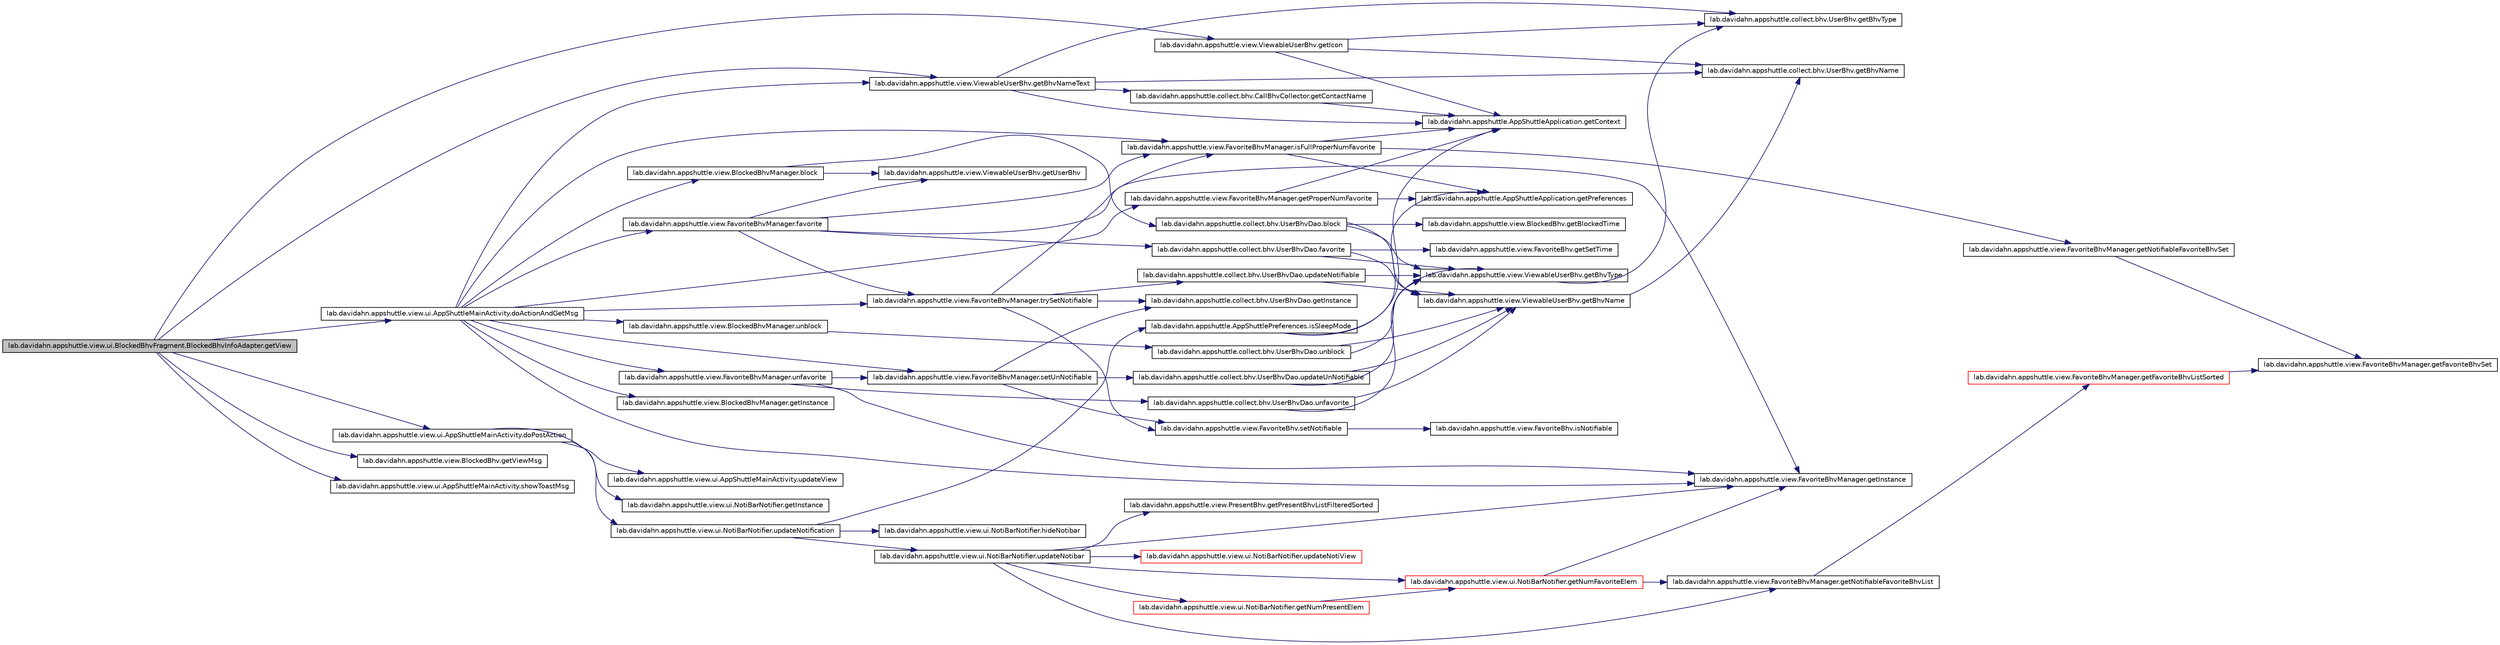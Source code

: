 digraph G
{
 // INTERACTIVE_SVG=YES
  edge [fontname="Helvetica",fontsize="10",labelfontname="Helvetica",labelfontsize="10"];
  node [fontname="Helvetica",fontsize="10",shape=record];
  rankdir="LR";
  Node1 [label="lab.davidahn.appshuttle.view.ui.BlockedBhvFragment.BlockedBhvInfoAdapter.getView",height=0.2,width=0.4,color="black", fillcolor="grey75", style="filled" fontcolor="black"];
  Node1 -> Node2 [color="midnightblue",fontsize="10",style="solid",fontname="Helvetica"];
  Node2 [label="lab.davidahn.appshuttle.view.ViewableUserBhv.getIcon",height=0.2,width=0.4,color="black", fillcolor="white", style="filled",URL="$classlab_1_1davidahn_1_1appshuttle_1_1view_1_1_viewable_user_bhv.html#a546173d75921d11397a23270712cc56c"];
  Node2 -> Node3 [color="midnightblue",fontsize="10",style="solid",fontname="Helvetica"];
  Node3 [label="lab.davidahn.appshuttle.AppShuttleApplication.getContext",height=0.2,width=0.4,color="black", fillcolor="white", style="filled",URL="$classlab_1_1davidahn_1_1appshuttle_1_1_app_shuttle_application.html#a3aaf27429843b2eb05fdd33f20be8f86"];
  Node2 -> Node4 [color="midnightblue",fontsize="10",style="solid",fontname="Helvetica"];
  Node4 [label="lab.davidahn.appshuttle.collect.bhv.UserBhv.getBhvType",height=0.2,width=0.4,color="black", fillcolor="white", style="filled",URL="$interfacelab_1_1davidahn_1_1appshuttle_1_1collect_1_1bhv_1_1_user_bhv.html#aa40041afff60cca4cb2b7351bc4614bb"];
  Node2 -> Node5 [color="midnightblue",fontsize="10",style="solid",fontname="Helvetica"];
  Node5 [label="lab.davidahn.appshuttle.collect.bhv.UserBhv.getBhvName",height=0.2,width=0.4,color="black", fillcolor="white", style="filled",URL="$interfacelab_1_1davidahn_1_1appshuttle_1_1collect_1_1bhv_1_1_user_bhv.html#a16c8cfa47dc39ba10e931c730295a3f3"];
  Node1 -> Node6 [color="midnightblue",fontsize="10",style="solid",fontname="Helvetica"];
  Node6 [label="lab.davidahn.appshuttle.view.ViewableUserBhv.getBhvNameText",height=0.2,width=0.4,color="black", fillcolor="white", style="filled",URL="$classlab_1_1davidahn_1_1appshuttle_1_1view_1_1_viewable_user_bhv.html#abf4f398a343e6cb76c8ee33838b8f6a7"];
  Node6 -> Node4 [color="midnightblue",fontsize="10",style="solid",fontname="Helvetica"];
  Node6 -> Node5 [color="midnightblue",fontsize="10",style="solid",fontname="Helvetica"];
  Node6 -> Node3 [color="midnightblue",fontsize="10",style="solid",fontname="Helvetica"];
  Node6 -> Node7 [color="midnightblue",fontsize="10",style="solid",fontname="Helvetica"];
  Node7 [label="lab.davidahn.appshuttle.collect.bhv.CallBhvCollector.getContactName",height=0.2,width=0.4,color="black", fillcolor="white", style="filled",URL="$classlab_1_1davidahn_1_1appshuttle_1_1collect_1_1bhv_1_1_call_bhv_collector.html#a521a1eb7b5cce7a069a95361190dbd6f"];
  Node7 -> Node3 [color="midnightblue",fontsize="10",style="solid",fontname="Helvetica"];
  Node1 -> Node8 [color="midnightblue",fontsize="10",style="solid",fontname="Helvetica"];
  Node8 [label="lab.davidahn.appshuttle.view.BlockedBhv.getViewMsg",height=0.2,width=0.4,color="black", fillcolor="white", style="filled",URL="$classlab_1_1davidahn_1_1appshuttle_1_1view_1_1_blocked_bhv.html#a0d026a69132e28284ed9282566236d03"];
  Node1 -> Node9 [color="midnightblue",fontsize="10",style="solid",fontname="Helvetica"];
  Node9 [label="lab.davidahn.appshuttle.view.ui.AppShuttleMainActivity.doActionAndGetMsg",height=0.2,width=0.4,color="black", fillcolor="white", style="filled",URL="$classlab_1_1davidahn_1_1appshuttle_1_1view_1_1ui_1_1_app_shuttle_main_activity.html#a89208de0a4ba1cb488208b72f9aa33ee"];
  Node9 -> Node10 [color="midnightblue",fontsize="10",style="solid",fontname="Helvetica"];
  Node10 [label="lab.davidahn.appshuttle.view.FavoriteBhvManager.getInstance",height=0.2,width=0.4,color="black", fillcolor="white", style="filled",URL="$classlab_1_1davidahn_1_1appshuttle_1_1view_1_1_favorite_bhv_manager.html#ab92b1c857b0fdd635723335be0bde5e7"];
  Node9 -> Node11 [color="midnightblue",fontsize="10",style="solid",fontname="Helvetica"];
  Node11 [label="lab.davidahn.appshuttle.view.FavoriteBhvManager.favorite",height=0.2,width=0.4,color="black", fillcolor="white", style="filled",URL="$classlab_1_1davidahn_1_1appshuttle_1_1view_1_1_favorite_bhv_manager.html#a128f59ad36072e3bc9e29ec93eaf1c22"];
  Node11 -> Node12 [color="midnightblue",fontsize="10",style="solid",fontname="Helvetica"];
  Node12 [label="lab.davidahn.appshuttle.view.FavoriteBhvManager.isFullProperNumFavorite",height=0.2,width=0.4,color="black", fillcolor="white", style="filled",URL="$classlab_1_1davidahn_1_1appshuttle_1_1view_1_1_favorite_bhv_manager.html#a12715a118022ecb5bd146c5bebcde2fe"];
  Node12 -> Node3 [color="midnightblue",fontsize="10",style="solid",fontname="Helvetica"];
  Node12 -> Node13 [color="midnightblue",fontsize="10",style="solid",fontname="Helvetica"];
  Node13 [label="lab.davidahn.appshuttle.AppShuttleApplication.getPreferences",height=0.2,width=0.4,color="black", fillcolor="white", style="filled",URL="$classlab_1_1davidahn_1_1appshuttle_1_1_app_shuttle_application.html#ae46ed63b120534585fb15e7d5ed5593a"];
  Node12 -> Node14 [color="midnightblue",fontsize="10",style="solid",fontname="Helvetica"];
  Node14 [label="lab.davidahn.appshuttle.view.FavoriteBhvManager.getNotifiableFavoriteBhvSet",height=0.2,width=0.4,color="black", fillcolor="white", style="filled",URL="$classlab_1_1davidahn_1_1appshuttle_1_1view_1_1_favorite_bhv_manager.html#a4d0bdf7148c80391d67ed9c84ec371d6"];
  Node14 -> Node15 [color="midnightblue",fontsize="10",style="solid",fontname="Helvetica"];
  Node15 [label="lab.davidahn.appshuttle.view.FavoriteBhvManager.getFavoriteBhvSet",height=0.2,width=0.4,color="black", fillcolor="white", style="filled",URL="$classlab_1_1davidahn_1_1appshuttle_1_1view_1_1_favorite_bhv_manager.html#ab20144f0da1fe5a22731ac49d6c5c05a"];
  Node11 -> Node10 [color="midnightblue",fontsize="10",style="solid",fontname="Helvetica"];
  Node11 -> Node16 [color="midnightblue",fontsize="10",style="solid",fontname="Helvetica"];
  Node16 [label="lab.davidahn.appshuttle.view.FavoriteBhvManager.trySetNotifiable",height=0.2,width=0.4,color="black", fillcolor="white", style="filled",URL="$classlab_1_1davidahn_1_1appshuttle_1_1view_1_1_favorite_bhv_manager.html#aa18a30831f7395a608cdedf787292ee6"];
  Node16 -> Node12 [color="midnightblue",fontsize="10",style="solid",fontname="Helvetica"];
  Node16 -> Node17 [color="midnightblue",fontsize="10",style="solid",fontname="Helvetica"];
  Node17 [label="lab.davidahn.appshuttle.view.FavoriteBhv.setNotifiable",height=0.2,width=0.4,color="black", fillcolor="white", style="filled",URL="$classlab_1_1davidahn_1_1appshuttle_1_1view_1_1_favorite_bhv.html#a519adb4bd072ef46e5011832b70314fa"];
  Node17 -> Node18 [color="midnightblue",fontsize="10",style="solid",fontname="Helvetica"];
  Node18 [label="lab.davidahn.appshuttle.view.FavoriteBhv.isNotifiable",height=0.2,width=0.4,color="black", fillcolor="white", style="filled",URL="$classlab_1_1davidahn_1_1appshuttle_1_1view_1_1_favorite_bhv.html#a7023e6858239f8bbdef260d8e22e9d6c"];
  Node16 -> Node19 [color="midnightblue",fontsize="10",style="solid",fontname="Helvetica"];
  Node19 [label="lab.davidahn.appshuttle.collect.bhv.UserBhvDao.getInstance",height=0.2,width=0.4,color="black", fillcolor="white", style="filled",URL="$classlab_1_1davidahn_1_1appshuttle_1_1collect_1_1bhv_1_1_user_bhv_dao.html#a9ef19f5e1ff5108d26dff21e09c791ee"];
  Node16 -> Node20 [color="midnightblue",fontsize="10",style="solid",fontname="Helvetica"];
  Node20 [label="lab.davidahn.appshuttle.collect.bhv.UserBhvDao.updateNotifiable",height=0.2,width=0.4,color="black", fillcolor="white", style="filled",URL="$classlab_1_1davidahn_1_1appshuttle_1_1collect_1_1bhv_1_1_user_bhv_dao.html#a9884bc1ec65c46edeab38d3dbbfd3c9b"];
  Node20 -> Node21 [color="midnightblue",fontsize="10",style="solid",fontname="Helvetica"];
  Node21 [label="lab.davidahn.appshuttle.view.ViewableUserBhv.getBhvType",height=0.2,width=0.4,color="black", fillcolor="white", style="filled",URL="$classlab_1_1davidahn_1_1appshuttle_1_1view_1_1_viewable_user_bhv.html#a3a584c304446a7f9e856f18222aa9a90"];
  Node21 -> Node4 [color="midnightblue",fontsize="10",style="solid",fontname="Helvetica"];
  Node20 -> Node22 [color="midnightblue",fontsize="10",style="solid",fontname="Helvetica"];
  Node22 [label="lab.davidahn.appshuttle.view.ViewableUserBhv.getBhvName",height=0.2,width=0.4,color="black", fillcolor="white", style="filled",URL="$classlab_1_1davidahn_1_1appshuttle_1_1view_1_1_viewable_user_bhv.html#a956879b6b47ea49ee3f9a12f5fdd55db"];
  Node22 -> Node5 [color="midnightblue",fontsize="10",style="solid",fontname="Helvetica"];
  Node11 -> Node23 [color="midnightblue",fontsize="10",style="solid",fontname="Helvetica"];
  Node23 [label="lab.davidahn.appshuttle.collect.bhv.UserBhvDao.favorite",height=0.2,width=0.4,color="black", fillcolor="white", style="filled",URL="$classlab_1_1davidahn_1_1appshuttle_1_1collect_1_1bhv_1_1_user_bhv_dao.html#a1b8026558c53882ec36732c0d517bdfa"];
  Node23 -> Node24 [color="midnightblue",fontsize="10",style="solid",fontname="Helvetica"];
  Node24 [label="lab.davidahn.appshuttle.view.FavoriteBhv.getSetTime",height=0.2,width=0.4,color="black", fillcolor="white", style="filled",URL="$classlab_1_1davidahn_1_1appshuttle_1_1view_1_1_favorite_bhv.html#a7842f627ef6b3794d12c8c64f97161d7"];
  Node23 -> Node21 [color="midnightblue",fontsize="10",style="solid",fontname="Helvetica"];
  Node23 -> Node22 [color="midnightblue",fontsize="10",style="solid",fontname="Helvetica"];
  Node11 -> Node25 [color="midnightblue",fontsize="10",style="solid",fontname="Helvetica"];
  Node25 [label="lab.davidahn.appshuttle.view.ViewableUserBhv.getUserBhv",height=0.2,width=0.4,color="black", fillcolor="white", style="filled",URL="$classlab_1_1davidahn_1_1appshuttle_1_1view_1_1_viewable_user_bhv.html#ad122739b90e2eaeee1c74ce99cd0e9d7"];
  Node9 -> Node6 [color="midnightblue",fontsize="10",style="solid",fontname="Helvetica"];
  Node9 -> Node26 [color="midnightblue",fontsize="10",style="solid",fontname="Helvetica"];
  Node26 [label="lab.davidahn.appshuttle.view.BlockedBhvManager.getInstance",height=0.2,width=0.4,color="black", fillcolor="white", style="filled",URL="$classlab_1_1davidahn_1_1appshuttle_1_1view_1_1_blocked_bhv_manager.html#aa1653bd9d6f56293bcbfa9dafd017dd0"];
  Node9 -> Node27 [color="midnightblue",fontsize="10",style="solid",fontname="Helvetica"];
  Node27 [label="lab.davidahn.appshuttle.view.BlockedBhvManager.block",height=0.2,width=0.4,color="black", fillcolor="white", style="filled",URL="$classlab_1_1davidahn_1_1appshuttle_1_1view_1_1_blocked_bhv_manager.html#a13166f2c1bf8e747843c4fdc1a0ca4e0"];
  Node27 -> Node28 [color="midnightblue",fontsize="10",style="solid",fontname="Helvetica"];
  Node28 [label="lab.davidahn.appshuttle.collect.bhv.UserBhvDao.block",height=0.2,width=0.4,color="black", fillcolor="white", style="filled",URL="$classlab_1_1davidahn_1_1appshuttle_1_1collect_1_1bhv_1_1_user_bhv_dao.html#a2e63c6c3d13922ff5a8c85dbf8fefcc3"];
  Node28 -> Node29 [color="midnightblue",fontsize="10",style="solid",fontname="Helvetica"];
  Node29 [label="lab.davidahn.appshuttle.view.BlockedBhv.getBlockedTime",height=0.2,width=0.4,color="black", fillcolor="white", style="filled",URL="$classlab_1_1davidahn_1_1appshuttle_1_1view_1_1_blocked_bhv.html#a5a9ea12146206e1c710c739fad13d0b4"];
  Node28 -> Node21 [color="midnightblue",fontsize="10",style="solid",fontname="Helvetica"];
  Node28 -> Node22 [color="midnightblue",fontsize="10",style="solid",fontname="Helvetica"];
  Node27 -> Node25 [color="midnightblue",fontsize="10",style="solid",fontname="Helvetica"];
  Node9 -> Node30 [color="midnightblue",fontsize="10",style="solid",fontname="Helvetica"];
  Node30 [label="lab.davidahn.appshuttle.view.FavoriteBhvManager.unfavorite",height=0.2,width=0.4,color="black", fillcolor="white", style="filled",URL="$classlab_1_1davidahn_1_1appshuttle_1_1view_1_1_favorite_bhv_manager.html#ab96c55c88295ee1c071a8c04ba8d5931"];
  Node30 -> Node10 [color="midnightblue",fontsize="10",style="solid",fontname="Helvetica"];
  Node30 -> Node31 [color="midnightblue",fontsize="10",style="solid",fontname="Helvetica"];
  Node31 [label="lab.davidahn.appshuttle.view.FavoriteBhvManager.setUnNotifiable",height=0.2,width=0.4,color="black", fillcolor="white", style="filled",URL="$classlab_1_1davidahn_1_1appshuttle_1_1view_1_1_favorite_bhv_manager.html#a35528d215a6d76f66a5825ede1890f10"];
  Node31 -> Node17 [color="midnightblue",fontsize="10",style="solid",fontname="Helvetica"];
  Node31 -> Node19 [color="midnightblue",fontsize="10",style="solid",fontname="Helvetica"];
  Node31 -> Node32 [color="midnightblue",fontsize="10",style="solid",fontname="Helvetica"];
  Node32 [label="lab.davidahn.appshuttle.collect.bhv.UserBhvDao.updateUnNotifiable",height=0.2,width=0.4,color="black", fillcolor="white", style="filled",URL="$classlab_1_1davidahn_1_1appshuttle_1_1collect_1_1bhv_1_1_user_bhv_dao.html#a099111fae2af5ede8cc6cda35cafc49c"];
  Node32 -> Node21 [color="midnightblue",fontsize="10",style="solid",fontname="Helvetica"];
  Node32 -> Node22 [color="midnightblue",fontsize="10",style="solid",fontname="Helvetica"];
  Node30 -> Node33 [color="midnightblue",fontsize="10",style="solid",fontname="Helvetica"];
  Node33 [label="lab.davidahn.appshuttle.collect.bhv.UserBhvDao.unfavorite",height=0.2,width=0.4,color="black", fillcolor="white", style="filled",URL="$classlab_1_1davidahn_1_1appshuttle_1_1collect_1_1bhv_1_1_user_bhv_dao.html#a0e8f1168bc8d9b114d11210fa9e39b31"];
  Node33 -> Node21 [color="midnightblue",fontsize="10",style="solid",fontname="Helvetica"];
  Node33 -> Node22 [color="midnightblue",fontsize="10",style="solid",fontname="Helvetica"];
  Node9 -> Node34 [color="midnightblue",fontsize="10",style="solid",fontname="Helvetica"];
  Node34 [label="lab.davidahn.appshuttle.view.BlockedBhvManager.unblock",height=0.2,width=0.4,color="black", fillcolor="white", style="filled",URL="$classlab_1_1davidahn_1_1appshuttle_1_1view_1_1_blocked_bhv_manager.html#a139789df63aeb1dd54f412c12a0688fa"];
  Node34 -> Node35 [color="midnightblue",fontsize="10",style="solid",fontname="Helvetica"];
  Node35 [label="lab.davidahn.appshuttle.collect.bhv.UserBhvDao.unblock",height=0.2,width=0.4,color="black", fillcolor="white", style="filled",URL="$classlab_1_1davidahn_1_1appshuttle_1_1collect_1_1bhv_1_1_user_bhv_dao.html#a74dab928bb1a7e2308a90c0c6896b889"];
  Node35 -> Node21 [color="midnightblue",fontsize="10",style="solid",fontname="Helvetica"];
  Node35 -> Node22 [color="midnightblue",fontsize="10",style="solid",fontname="Helvetica"];
  Node9 -> Node16 [color="midnightblue",fontsize="10",style="solid",fontname="Helvetica"];
  Node9 -> Node12 [color="midnightblue",fontsize="10",style="solid",fontname="Helvetica"];
  Node9 -> Node36 [color="midnightblue",fontsize="10",style="solid",fontname="Helvetica"];
  Node36 [label="lab.davidahn.appshuttle.view.FavoriteBhvManager.getProperNumFavorite",height=0.2,width=0.4,color="black", fillcolor="white", style="filled",URL="$classlab_1_1davidahn_1_1appshuttle_1_1view_1_1_favorite_bhv_manager.html#a915390c066b4d0c318750dee17457248"];
  Node36 -> Node3 [color="midnightblue",fontsize="10",style="solid",fontname="Helvetica"];
  Node36 -> Node13 [color="midnightblue",fontsize="10",style="solid",fontname="Helvetica"];
  Node9 -> Node31 [color="midnightblue",fontsize="10",style="solid",fontname="Helvetica"];
  Node1 -> Node37 [color="midnightblue",fontsize="10",style="solid",fontname="Helvetica"];
  Node37 [label="lab.davidahn.appshuttle.view.ui.AppShuttleMainActivity.doPostAction",height=0.2,width=0.4,color="black", fillcolor="white", style="filled",URL="$classlab_1_1davidahn_1_1appshuttle_1_1view_1_1ui_1_1_app_shuttle_main_activity.html#ac3c73287e96ee57939e18ef7331bd02a"];
  Node37 -> Node38 [color="midnightblue",fontsize="10",style="solid",fontname="Helvetica"];
  Node38 [label="lab.davidahn.appshuttle.view.ui.AppShuttleMainActivity.updateView",height=0.2,width=0.4,color="black", fillcolor="white", style="filled",URL="$classlab_1_1davidahn_1_1appshuttle_1_1view_1_1ui_1_1_app_shuttle_main_activity.html#a1f734cabe1bd235485ba1d66865a8eb8"];
  Node37 -> Node39 [color="midnightblue",fontsize="10",style="solid",fontname="Helvetica"];
  Node39 [label="lab.davidahn.appshuttle.view.ui.NotiBarNotifier.getInstance",height=0.2,width=0.4,color="black", fillcolor="white", style="filled",URL="$classlab_1_1davidahn_1_1appshuttle_1_1view_1_1ui_1_1_noti_bar_notifier.html#a2004b7944bd5e95dd9d211d1772821af"];
  Node37 -> Node40 [color="midnightblue",fontsize="10",style="solid",fontname="Helvetica"];
  Node40 [label="lab.davidahn.appshuttle.view.ui.NotiBarNotifier.updateNotification",height=0.2,width=0.4,color="black", fillcolor="white", style="filled",URL="$classlab_1_1davidahn_1_1appshuttle_1_1view_1_1ui_1_1_noti_bar_notifier.html#a61fb58e40b6d05f98efe8f34d1077d41"];
  Node40 -> Node41 [color="midnightblue",fontsize="10",style="solid",fontname="Helvetica"];
  Node41 [label="lab.davidahn.appshuttle.AppShuttlePreferences.isSleepMode",height=0.2,width=0.4,color="black", fillcolor="white", style="filled",URL="$classlab_1_1davidahn_1_1appshuttle_1_1_app_shuttle_preferences.html#a07ab0e1e8db06bc359468d26054d678f"];
  Node41 -> Node3 [color="midnightblue",fontsize="10",style="solid",fontname="Helvetica"];
  Node41 -> Node13 [color="midnightblue",fontsize="10",style="solid",fontname="Helvetica"];
  Node40 -> Node42 [color="midnightblue",fontsize="10",style="solid",fontname="Helvetica"];
  Node42 [label="lab.davidahn.appshuttle.view.ui.NotiBarNotifier.hideNotibar",height=0.2,width=0.4,color="black", fillcolor="white", style="filled",URL="$classlab_1_1davidahn_1_1appshuttle_1_1view_1_1ui_1_1_noti_bar_notifier.html#a02bc68611742f5b3349ed560612684e2"];
  Node40 -> Node43 [color="midnightblue",fontsize="10",style="solid",fontname="Helvetica"];
  Node43 [label="lab.davidahn.appshuttle.view.ui.NotiBarNotifier.updateNotibar",height=0.2,width=0.4,color="black", fillcolor="white", style="filled",URL="$classlab_1_1davidahn_1_1appshuttle_1_1view_1_1ui_1_1_noti_bar_notifier.html#a708b3a02d0f0a29a7f4f3f47afa7940f"];
  Node43 -> Node10 [color="midnightblue",fontsize="10",style="solid",fontname="Helvetica"];
  Node43 -> Node44 [color="midnightblue",fontsize="10",style="solid",fontname="Helvetica"];
  Node44 [label="lab.davidahn.appshuttle.view.FavoriteBhvManager.getNotifiableFavoriteBhvList",height=0.2,width=0.4,color="black", fillcolor="white", style="filled",URL="$classlab_1_1davidahn_1_1appshuttle_1_1view_1_1_favorite_bhv_manager.html#a93308cece9a6a14f27a3866986730e8d"];
  Node44 -> Node45 [color="midnightblue",fontsize="10",style="solid",fontname="Helvetica"];
  Node45 [label="lab.davidahn.appshuttle.view.FavoriteBhvManager.getFavoriteBhvListSorted",height=0.2,width=0.4,color="red", fillcolor="white", style="filled",URL="$classlab_1_1davidahn_1_1appshuttle_1_1view_1_1_favorite_bhv_manager.html#aba5d587e43f97309c98ccd9e4fe42ca4"];
  Node45 -> Node15 [color="midnightblue",fontsize="10",style="solid",fontname="Helvetica"];
  Node43 -> Node46 [color="midnightblue",fontsize="10",style="solid",fontname="Helvetica"];
  Node46 [label="lab.davidahn.appshuttle.view.ui.NotiBarNotifier.getNumFavoriteElem",height=0.2,width=0.4,color="red", fillcolor="white", style="filled",URL="$classlab_1_1davidahn_1_1appshuttle_1_1view_1_1ui_1_1_noti_bar_notifier.html#a495beeed0f4480c041ee2e34023ce26b"];
  Node46 -> Node10 [color="midnightblue",fontsize="10",style="solid",fontname="Helvetica"];
  Node46 -> Node44 [color="midnightblue",fontsize="10",style="solid",fontname="Helvetica"];
  Node43 -> Node47 [color="midnightblue",fontsize="10",style="solid",fontname="Helvetica"];
  Node47 [label="lab.davidahn.appshuttle.view.PresentBhv.getPresentBhvListFilteredSorted",height=0.2,width=0.4,color="black", fillcolor="white", style="filled",URL="$classlab_1_1davidahn_1_1appshuttle_1_1view_1_1_present_bhv.html#ac9d26eaa561598f2feeadd2fa8aa9b1e"];
  Node43 -> Node48 [color="midnightblue",fontsize="10",style="solid",fontname="Helvetica"];
  Node48 [label="lab.davidahn.appshuttle.view.ui.NotiBarNotifier.getNumPresentElem",height=0.2,width=0.4,color="red", fillcolor="white", style="filled",URL="$classlab_1_1davidahn_1_1appshuttle_1_1view_1_1ui_1_1_noti_bar_notifier.html#a8a5436babc39125176f8837ecd9b33b1"];
  Node48 -> Node46 [color="midnightblue",fontsize="10",style="solid",fontname="Helvetica"];
  Node43 -> Node49 [color="midnightblue",fontsize="10",style="solid",fontname="Helvetica"];
  Node49 [label="lab.davidahn.appshuttle.view.ui.NotiBarNotifier.updateNotiView",height=0.2,width=0.4,color="red", fillcolor="white", style="filled",URL="$classlab_1_1davidahn_1_1appshuttle_1_1view_1_1ui_1_1_noti_bar_notifier.html#a1149b6136e7c4de82a4e6585cbe56411"];
  Node1 -> Node50 [color="midnightblue",fontsize="10",style="solid",fontname="Helvetica"];
  Node50 [label="lab.davidahn.appshuttle.view.ui.AppShuttleMainActivity.showToastMsg",height=0.2,width=0.4,color="black", fillcolor="white", style="filled",URL="$classlab_1_1davidahn_1_1appshuttle_1_1view_1_1ui_1_1_app_shuttle_main_activity.html#a55489de149b3d1de450da65bcf894757"];
}
